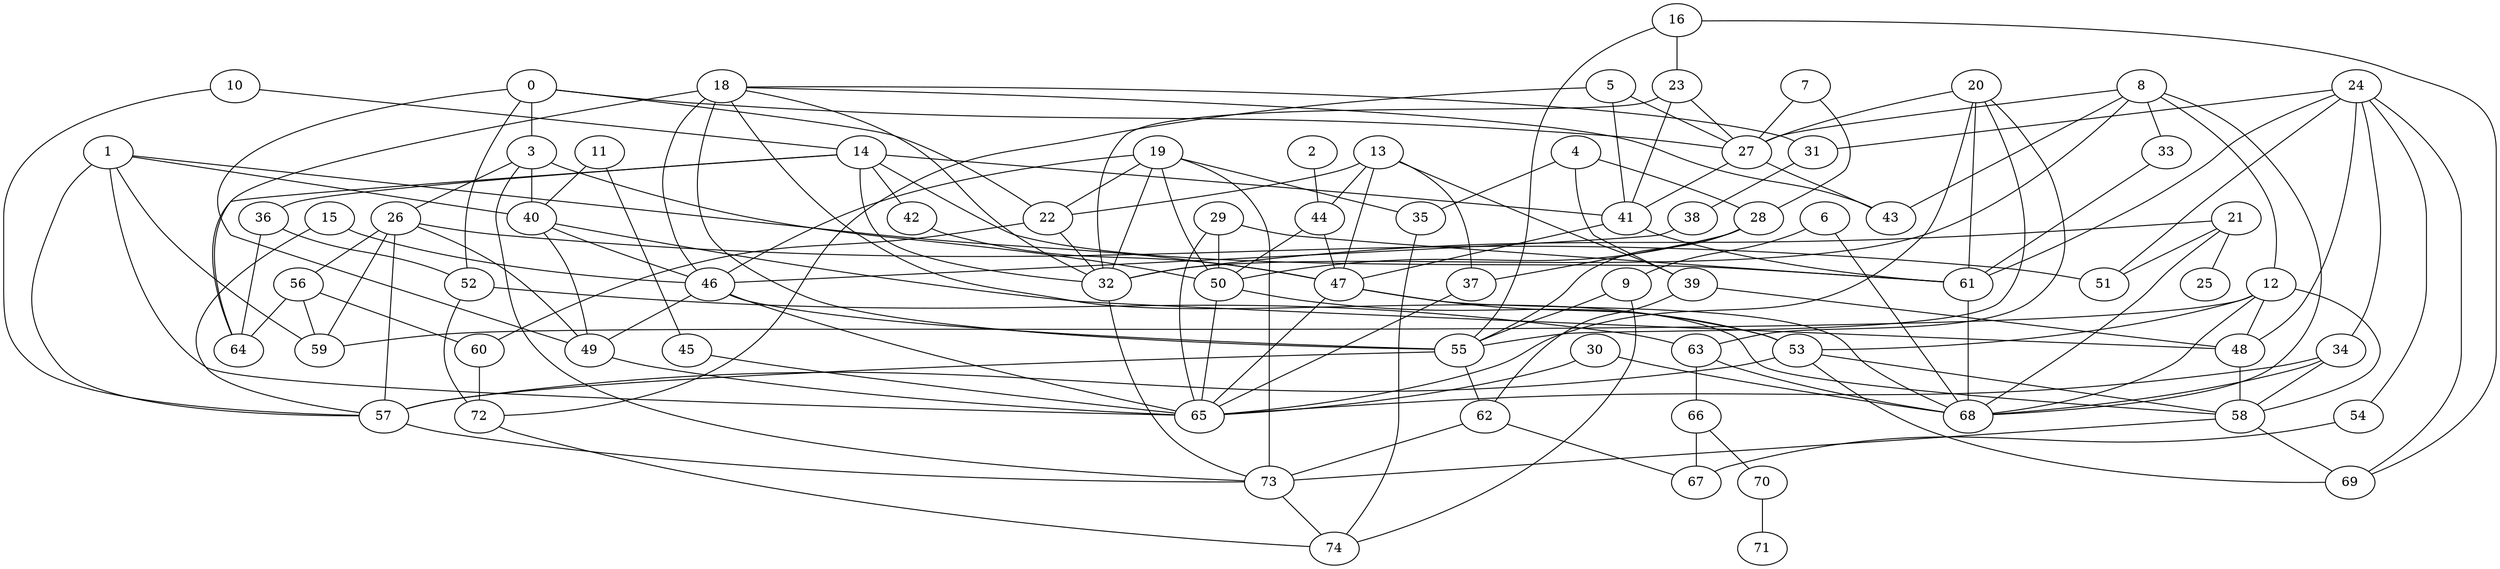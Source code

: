 strict graph {
0;
1;
2;
3;
4;
5;
6;
7;
8;
9;
10;
11;
12;
13;
14;
15;
16;
18;
19;
20;
21;
22;
23;
24;
25;
26;
27;
28;
29;
30;
31;
32;
33;
34;
35;
36;
37;
38;
39;
40;
41;
42;
43;
44;
45;
46;
47;
48;
49;
50;
51;
52;
53;
54;
55;
56;
57;
58;
59;
60;
61;
62;
63;
64;
65;
66;
67;
68;
69;
70;
71;
72;
73;
74;
0 -- 3 [weight=1];
0 -- 22 [weight=1];
0 -- 27 [weight=1];
0 -- 49 [weight=1];
0 -- 52 [weight=1];
1 -- 40 [weight=1];
1 -- 47 [weight=1];
1 -- 57 [weight=1];
1 -- 59 [weight=1];
1 -- 65 [weight=1];
2 -- 44 [weight=1];
3 -- 26 [weight=1];
3 -- 40 [weight=1];
3 -- 50 [weight=1];
3 -- 73 [weight=1];
4 -- 28 [weight=1];
4 -- 35 [weight=1];
4 -- 39 [weight=1];
5 -- 27 [weight=1];
5 -- 41 [weight=1];
5 -- 72 [weight=1];
6 -- 9 [weight=1];
6 -- 68 [weight=1];
7 -- 27 [weight=1];
7 -- 28 [weight=1];
8 -- 12 [weight=1];
8 -- 27 [weight=1];
8 -- 32 [weight=1];
8 -- 33 [weight=1];
8 -- 43 [weight=1];
8 -- 68 [weight=1];
9 -- 55 [weight=1];
9 -- 74 [weight=1];
10 -- 14 [weight=1];
10 -- 57 [weight=1];
11 -- 40 [weight=1];
11 -- 45 [weight=1];
12 -- 48 [weight=1];
12 -- 53 [weight=1];
12 -- 58 [weight=1];
12 -- 59 [weight=1];
12 -- 68 [weight=1];
13 -- 22 [weight=1];
13 -- 37 [weight=1];
13 -- 39 [weight=1];
13 -- 44 [weight=1];
13 -- 47 [weight=1];
14 -- 32 [weight=1];
14 -- 36 [weight=1];
14 -- 41 [weight=1];
14 -- 42 [weight=1];
14 -- 61 [weight=1];
14 -- 64 [weight=1];
15 -- 46 [weight=1];
15 -- 57 [weight=1];
16 -- 23 [weight=1];
16 -- 55 [weight=1];
16 -- 69 [weight=1];
18 -- 31 [weight=1];
18 -- 32 [weight=1];
18 -- 43 [weight=1];
18 -- 46 [weight=1];
18 -- 55 [weight=1];
18 -- 58 [weight=1];
18 -- 64 [weight=1];
19 -- 22 [weight=1];
19 -- 32 [weight=1];
19 -- 35 [weight=1];
19 -- 46 [weight=1];
19 -- 50 [weight=1];
19 -- 73 [weight=1];
20 -- 27 [weight=1];
20 -- 55 [weight=1];
20 -- 61 [weight=1];
20 -- 63 [weight=1];
20 -- 65 [weight=1];
21 -- 25 [weight=1];
21 -- 32 [weight=1];
21 -- 51 [weight=1];
21 -- 68 [weight=1];
22 -- 32 [weight=1];
22 -- 60 [weight=1];
23 -- 27 [weight=1];
23 -- 32 [weight=1];
23 -- 41 [weight=1];
24 -- 31 [weight=1];
24 -- 34 [weight=1];
24 -- 48 [weight=1];
24 -- 51 [weight=1];
24 -- 54 [weight=1];
24 -- 61 [weight=1];
24 -- 69 [weight=1];
26 -- 49 [weight=1];
26 -- 51 [weight=1];
26 -- 56 [weight=1];
26 -- 57 [weight=1];
26 -- 59 [weight=1];
27 -- 41 [weight=1];
27 -- 43 [weight=1];
28 -- 37 [weight=1];
28 -- 50 [weight=1];
28 -- 55 [weight=1];
29 -- 50 [weight=1];
29 -- 61 [weight=1];
29 -- 65 [weight=1];
30 -- 65 [weight=1];
30 -- 68 [weight=1];
31 -- 38 [weight=1];
32 -- 73 [weight=1];
33 -- 61 [weight=1];
34 -- 58 [weight=1];
34 -- 65 [weight=1];
34 -- 68 [weight=1];
35 -- 74 [weight=1];
36 -- 52 [weight=1];
36 -- 64 [weight=1];
37 -- 65 [weight=1];
38 -- 46 [weight=1];
39 -- 48 [weight=1];
39 -- 62 [weight=1];
40 -- 46 [weight=1];
40 -- 48 [weight=1];
40 -- 49 [weight=1];
41 -- 47 [weight=1];
41 -- 61 [weight=1];
42 -- 47 [weight=1];
44 -- 47 [weight=1];
44 -- 50 [weight=1];
45 -- 65 [weight=1];
46 -- 49 [weight=1];
46 -- 55 [weight=1];
46 -- 65 [weight=1];
47 -- 53 [weight=1];
47 -- 65 [weight=1];
47 -- 68 [weight=1];
48 -- 58 [weight=1];
49 -- 65 [weight=1];
50 -- 53 [weight=1];
50 -- 65 [weight=1];
52 -- 63 [weight=1];
52 -- 72 [weight=1];
53 -- 57 [weight=1];
53 -- 58 [weight=1];
53 -- 69 [weight=1];
54 -- 67 [weight=1];
55 -- 57 [weight=1];
55 -- 62 [weight=1];
56 -- 59 [weight=1];
56 -- 60 [weight=1];
56 -- 64 [weight=1];
57 -- 73 [weight=1];
58 -- 69 [weight=1];
58 -- 73 [weight=1];
60 -- 72 [weight=1];
61 -- 68 [weight=1];
62 -- 67 [weight=1];
62 -- 73 [weight=1];
63 -- 66 [weight=1];
63 -- 68 [weight=1];
66 -- 67 [weight=1];
66 -- 70 [weight=1];
70 -- 71 [weight=1];
72 -- 74 [weight=1];
73 -- 74 [weight=1];
}
